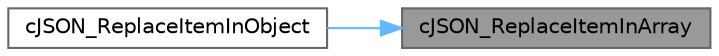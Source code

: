 digraph "cJSON_ReplaceItemInArray"
{
 // LATEX_PDF_SIZE
  bgcolor="transparent";
  edge [fontname=Helvetica,fontsize=10,labelfontname=Helvetica,labelfontsize=10];
  node [fontname=Helvetica,fontsize=10,shape=box,height=0.2,width=0.4];
  rankdir="RL";
  Node1 [label="cJSON_ReplaceItemInArray",height=0.2,width=0.4,color="gray40", fillcolor="grey60", style="filled", fontcolor="black",tooltip=" "];
  Node1 -> Node2 [dir="back",color="steelblue1",style="solid"];
  Node2 [label="cJSON_ReplaceItemInObject",height=0.2,width=0.4,color="grey40", fillcolor="white", style="filled",URL="$c_j_s_o_n_8c.html#a31202ffebc9e4f86c3db12f9793b6800",tooltip=" "];
}
